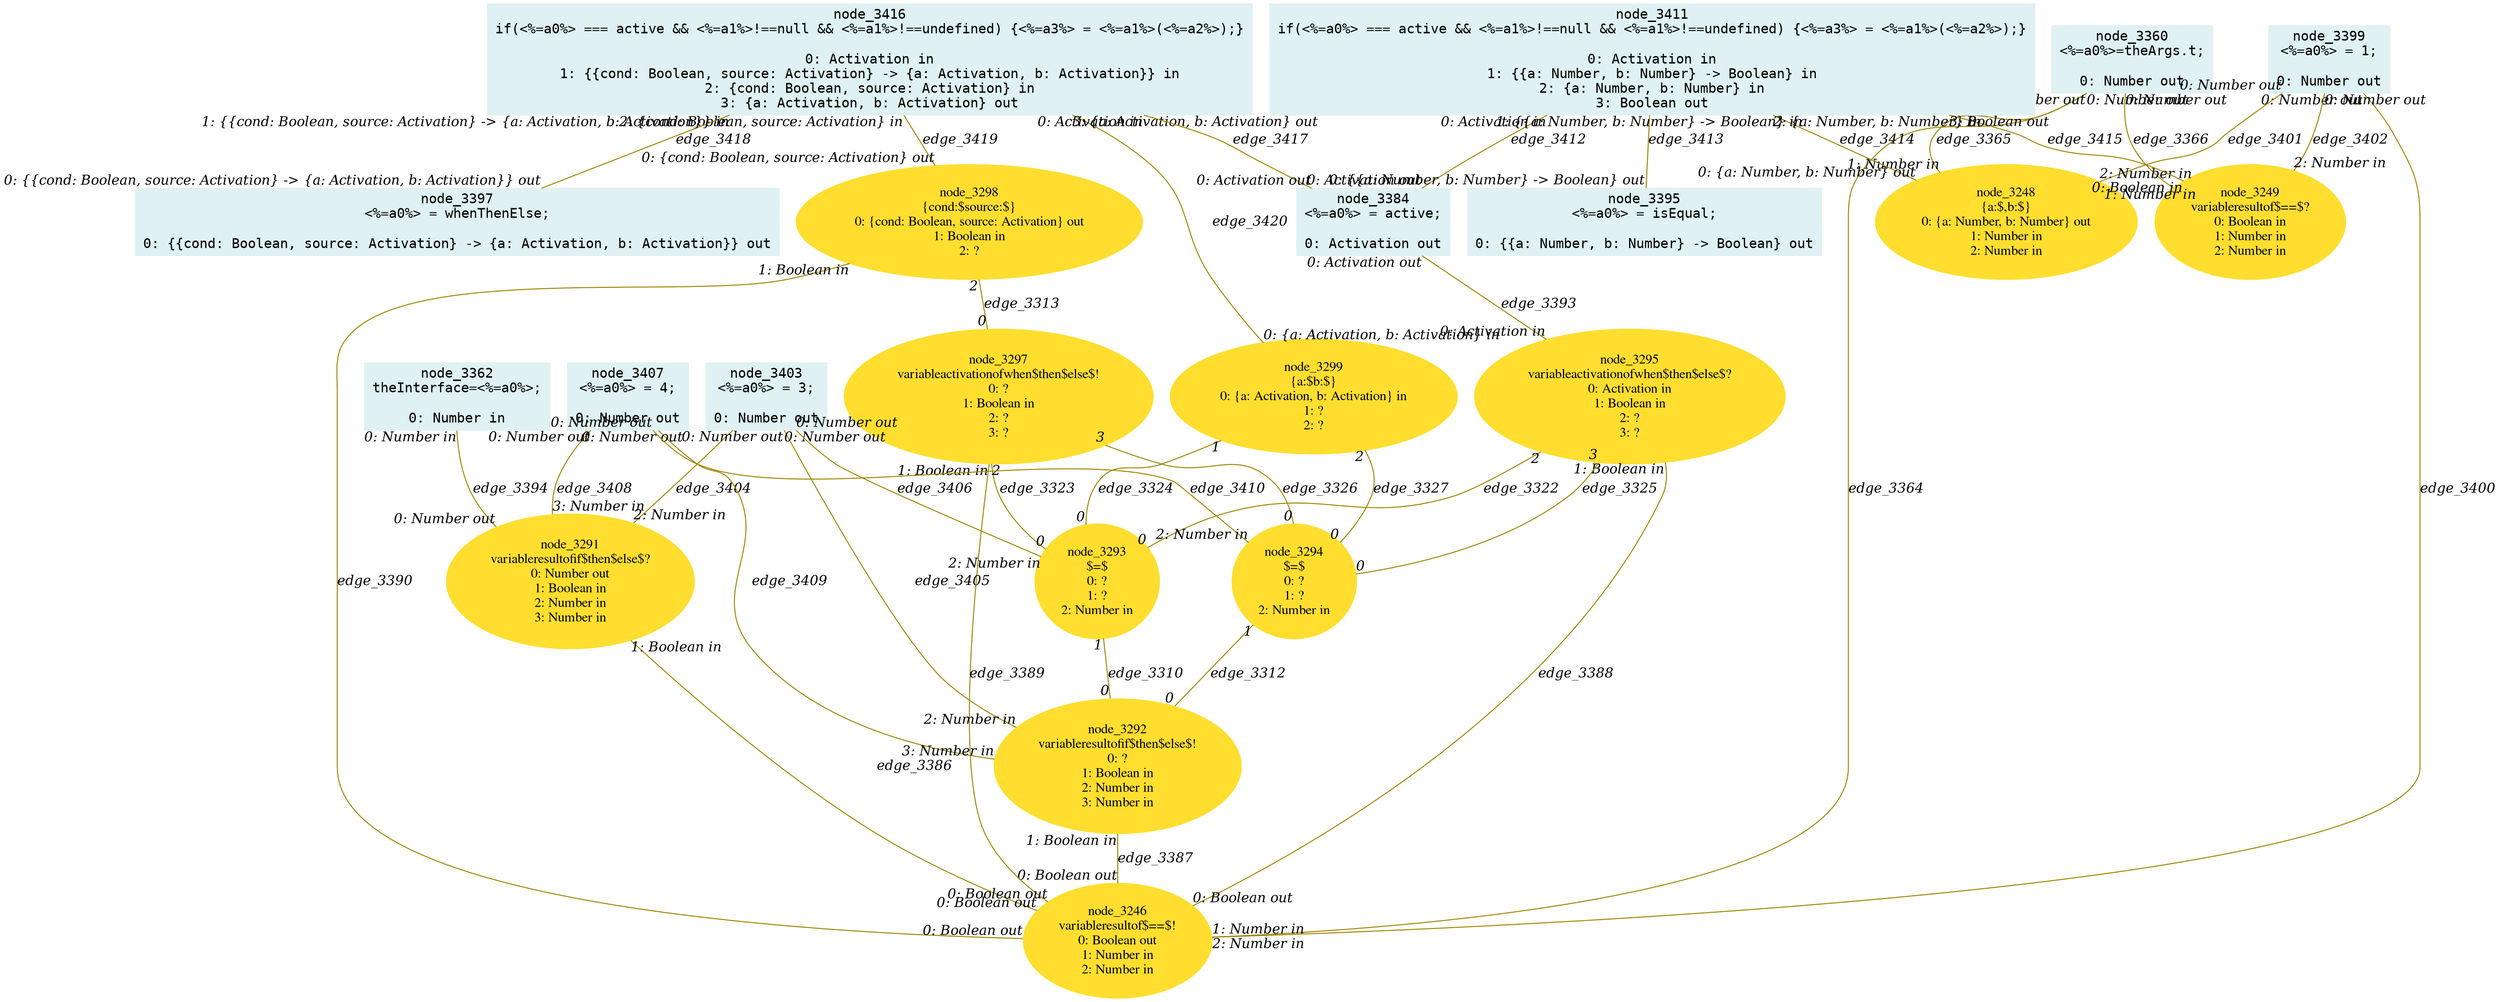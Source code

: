 digraph g{node_3246 [shape="ellipse", style="filled", color="#ffde2f", fontname="Times", label="node_3246
variableresultof$==$!
0: Boolean out
1: Number in
2: Number in" ]
node_3248 [shape="ellipse", style="filled", color="#ffde2f", fontname="Times", label="node_3248
{a:$,b:$}
0: {a: Number, b: Number} out
1: Number in
2: Number in" ]
node_3249 [shape="ellipse", style="filled", color="#ffde2f", fontname="Times", label="node_3249
variableresultof$==$?
0: Boolean in
1: Number in
2: Number in" ]
node_3291 [shape="ellipse", style="filled", color="#ffde2f", fontname="Times", label="node_3291
variableresultofif$then$else$?
0: Number out
1: Boolean in
2: Number in
3: Number in" ]
node_3292 [shape="ellipse", style="filled", color="#ffde2f", fontname="Times", label="node_3292
variableresultofif$then$else$!
0: ?
1: Boolean in
2: Number in
3: Number in" ]
node_3293 [shape="ellipse", style="filled", color="#ffde2f", fontname="Times", label="node_3293
$=$
0: ?
1: ?
2: Number in" ]
node_3294 [shape="ellipse", style="filled", color="#ffde2f", fontname="Times", label="node_3294
$=$
0: ?
1: ?
2: Number in" ]
node_3295 [shape="ellipse", style="filled", color="#ffde2f", fontname="Times", label="node_3295
variableactivationofwhen$then$else$?
0: Activation in
1: Boolean in
2: ?
3: ?" ]
node_3297 [shape="ellipse", style="filled", color="#ffde2f", fontname="Times", label="node_3297
variableactivationofwhen$then$else$!
0: ?
1: Boolean in
2: ?
3: ?" ]
node_3298 [shape="ellipse", style="filled", color="#ffde2f", fontname="Times", label="node_3298
{cond:$source:$}
0: {cond: Boolean, source: Activation} out
1: Boolean in
2: ?" ]
node_3299 [shape="ellipse", style="filled", color="#ffde2f", fontname="Times", label="node_3299
{a:$b:$}
0: {a: Activation, b: Activation} in
1: ?
2: ?" ]
node_3360 [shape="box", style="filled", color="#dff1f2", fontname="Courier", label="node_3360
<%=a0%>=theArgs.t;

0: Number out" ]
node_3362 [shape="box", style="filled", color="#dff1f2", fontname="Courier", label="node_3362
theInterface=<%=a0%>;

0: Number in" ]
node_3384 [shape="box", style="filled", color="#dff1f2", fontname="Courier", label="node_3384
<%=a0%> = active;

0: Activation out" ]
node_3395 [shape="box", style="filled", color="#dff1f2", fontname="Courier", label="node_3395
<%=a0%> = isEqual;

0: {{a: Number, b: Number} -> Boolean} out" ]
node_3397 [shape="box", style="filled", color="#dff1f2", fontname="Courier", label="node_3397
<%=a0%> = whenThenElse;

0: {{cond: Boolean, source: Activation} -> {a: Activation, b: Activation}} out" ]
node_3399 [shape="box", style="filled", color="#dff1f2", fontname="Courier", label="node_3399
<%=a0%> = 1;

0: Number out" ]
node_3403 [shape="box", style="filled", color="#dff1f2", fontname="Courier", label="node_3403
<%=a0%> = 3;

0: Number out" ]
node_3407 [shape="box", style="filled", color="#dff1f2", fontname="Courier", label="node_3407
<%=a0%> = 4;

0: Number out" ]
node_3411 [shape="box", style="filled", color="#dff1f2", fontname="Courier", label="node_3411
if(<%=a0%> === active && <%=a1%>!==null && <%=a1%>!==undefined) {<%=a3%> = <%=a1%>(<%=a2%>);}

0: Activation in
1: {{a: Number, b: Number} -> Boolean} in
2: {a: Number, b: Number} in
3: Boolean out" ]
node_3416 [shape="box", style="filled", color="#dff1f2", fontname="Courier", label="node_3416
if(<%=a0%> === active && <%=a1%>!==null && <%=a1%>!==undefined) {<%=a3%> = <%=a1%>(<%=a2%>);}

0: Activation in
1: {{cond: Boolean, source: Activation} -> {a: Activation, b: Activation}} in
2: {cond: Boolean, source: Activation} in
3: {a: Activation, b: Activation} out" ]
node_3293 -> node_3292 [dir=none, arrowHead=none, fontname="Times-Italic", arrowsize=1, color="#9d8400", label="edge_3310",  headlabel="0", taillabel="1" ]
node_3294 -> node_3292 [dir=none, arrowHead=none, fontname="Times-Italic", arrowsize=1, color="#9d8400", label="edge_3312",  headlabel="0", taillabel="1" ]
node_3298 -> node_3297 [dir=none, arrowHead=none, fontname="Times-Italic", arrowsize=1, color="#9d8400", label="edge_3313",  headlabel="0", taillabel="2" ]
node_3295 -> node_3293 [dir=none, arrowHead=none, fontname="Times-Italic", arrowsize=1, color="#9d8400", label="edge_3322",  headlabel="0", taillabel="2" ]
node_3297 -> node_3293 [dir=none, arrowHead=none, fontname="Times-Italic", arrowsize=1, color="#9d8400", label="edge_3323",  headlabel="0", taillabel="2" ]
node_3299 -> node_3293 [dir=none, arrowHead=none, fontname="Times-Italic", arrowsize=1, color="#9d8400", label="edge_3324",  headlabel="0", taillabel="1" ]
node_3295 -> node_3294 [dir=none, arrowHead=none, fontname="Times-Italic", arrowsize=1, color="#9d8400", label="edge_3325",  headlabel="0", taillabel="3" ]
node_3297 -> node_3294 [dir=none, arrowHead=none, fontname="Times-Italic", arrowsize=1, color="#9d8400", label="edge_3326",  headlabel="0", taillabel="3" ]
node_3299 -> node_3294 [dir=none, arrowHead=none, fontname="Times-Italic", arrowsize=1, color="#9d8400", label="edge_3327",  headlabel="0", taillabel="2" ]
node_3360 -> node_3246 [dir=none, arrowHead=none, fontname="Times-Italic", arrowsize=1, color="#9d8400", label="edge_3364",  headlabel="1: Number in", taillabel="0: Number out" ]
node_3360 -> node_3248 [dir=none, arrowHead=none, fontname="Times-Italic", arrowsize=1, color="#9d8400", label="edge_3365",  headlabel="1: Number in", taillabel="0: Number out" ]
node_3360 -> node_3249 [dir=none, arrowHead=none, fontname="Times-Italic", arrowsize=1, color="#9d8400", label="edge_3366",  headlabel="1: Number in", taillabel="0: Number out" ]
node_3291 -> node_3246 [dir=none, arrowHead=none, fontname="Times-Italic", arrowsize=1, color="#9d8400", label="edge_3386",  headlabel="0: Boolean out", taillabel="1: Boolean in" ]
node_3292 -> node_3246 [dir=none, arrowHead=none, fontname="Times-Italic", arrowsize=1, color="#9d8400", label="edge_3387",  headlabel="0: Boolean out", taillabel="1: Boolean in" ]
node_3295 -> node_3246 [dir=none, arrowHead=none, fontname="Times-Italic", arrowsize=1, color="#9d8400", label="edge_3388",  headlabel="0: Boolean out", taillabel="1: Boolean in" ]
node_3297 -> node_3246 [dir=none, arrowHead=none, fontname="Times-Italic", arrowsize=1, color="#9d8400", label="edge_3389",  headlabel="0: Boolean out", taillabel="1: Boolean in" ]
node_3298 -> node_3246 [dir=none, arrowHead=none, fontname="Times-Italic", arrowsize=1, color="#9d8400", label="edge_3390",  headlabel="0: Boolean out", taillabel="1: Boolean in" ]
node_3384 -> node_3295 [dir=none, arrowHead=none, fontname="Times-Italic", arrowsize=1, color="#9d8400", label="edge_3393",  headlabel="0: Activation in", taillabel="0: Activation out" ]
node_3362 -> node_3291 [dir=none, arrowHead=none, fontname="Times-Italic", arrowsize=1, color="#9d8400", label="edge_3394",  headlabel="0: Number out", taillabel="0: Number in" ]
node_3399 -> node_3246 [dir=none, arrowHead=none, fontname="Times-Italic", arrowsize=1, color="#9d8400", label="edge_3400",  headlabel="2: Number in", taillabel="0: Number out" ]
node_3399 -> node_3248 [dir=none, arrowHead=none, fontname="Times-Italic", arrowsize=1, color="#9d8400", label="edge_3401",  headlabel="2: Number in", taillabel="0: Number out" ]
node_3399 -> node_3249 [dir=none, arrowHead=none, fontname="Times-Italic", arrowsize=1, color="#9d8400", label="edge_3402",  headlabel="2: Number in", taillabel="0: Number out" ]
node_3403 -> node_3291 [dir=none, arrowHead=none, fontname="Times-Italic", arrowsize=1, color="#9d8400", label="edge_3404",  headlabel="2: Number in", taillabel="0: Number out" ]
node_3403 -> node_3292 [dir=none, arrowHead=none, fontname="Times-Italic", arrowsize=1, color="#9d8400", label="edge_3405",  headlabel="2: Number in", taillabel="0: Number out" ]
node_3403 -> node_3293 [dir=none, arrowHead=none, fontname="Times-Italic", arrowsize=1, color="#9d8400", label="edge_3406",  headlabel="2: Number in", taillabel="0: Number out" ]
node_3407 -> node_3291 [dir=none, arrowHead=none, fontname="Times-Italic", arrowsize=1, color="#9d8400", label="edge_3408",  headlabel="3: Number in", taillabel="0: Number out" ]
node_3407 -> node_3292 [dir=none, arrowHead=none, fontname="Times-Italic", arrowsize=1, color="#9d8400", label="edge_3409",  headlabel="3: Number in", taillabel="0: Number out" ]
node_3407 -> node_3294 [dir=none, arrowHead=none, fontname="Times-Italic", arrowsize=1, color="#9d8400", label="edge_3410",  headlabel="2: Number in", taillabel="0: Number out" ]
node_3411 -> node_3384 [dir=none, arrowHead=none, fontname="Times-Italic", arrowsize=1, color="#9d8400", label="edge_3412",  headlabel="0: Activation out", taillabel="0: Activation in" ]
node_3411 -> node_3395 [dir=none, arrowHead=none, fontname="Times-Italic", arrowsize=1, color="#9d8400", label="edge_3413",  headlabel="0: {{a: Number, b: Number} -> Boolean} out", taillabel="1: {{a: Number, b: Number} -> Boolean} in" ]
node_3411 -> node_3248 [dir=none, arrowHead=none, fontname="Times-Italic", arrowsize=1, color="#9d8400", label="edge_3414",  headlabel="0: {a: Number, b: Number} out", taillabel="2: {a: Number, b: Number} in" ]
node_3411 -> node_3249 [dir=none, arrowHead=none, fontname="Times-Italic", arrowsize=1, color="#9d8400", label="edge_3415",  headlabel="0: Boolean in", taillabel="3: Boolean out" ]
node_3416 -> node_3384 [dir=none, arrowHead=none, fontname="Times-Italic", arrowsize=1, color="#9d8400", label="edge_3417",  headlabel="0: Activation out", taillabel="0: Activation in" ]
node_3416 -> node_3397 [dir=none, arrowHead=none, fontname="Times-Italic", arrowsize=1, color="#9d8400", label="edge_3418",  headlabel="0: {{cond: Boolean, source: Activation} -> {a: Activation, b: Activation}} out", taillabel="1: {{cond: Boolean, source: Activation} -> {a: Activation, b: Activation}} in" ]
node_3416 -> node_3298 [dir=none, arrowHead=none, fontname="Times-Italic", arrowsize=1, color="#9d8400", label="edge_3419",  headlabel="0: {cond: Boolean, source: Activation} out", taillabel="2: {cond: Boolean, source: Activation} in" ]
node_3416 -> node_3299 [dir=none, arrowHead=none, fontname="Times-Italic", arrowsize=1, color="#9d8400", label="edge_3420",  headlabel="0: {a: Activation, b: Activation} in", taillabel="3: {a: Activation, b: Activation} out" ]
}